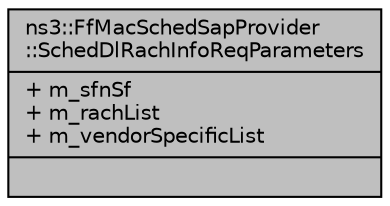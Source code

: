 digraph "ns3::FfMacSchedSapProvider::SchedDlRachInfoReqParameters"
{
  edge [fontname="Helvetica",fontsize="10",labelfontname="Helvetica",labelfontsize="10"];
  node [fontname="Helvetica",fontsize="10",shape=record];
  Node1 [label="{ns3::FfMacSchedSapProvider\l::SchedDlRachInfoReqParameters\n|+ m_sfnSf\l+ m_rachList\l+ m_vendorSpecificList\l|}",height=0.2,width=0.4,color="black", fillcolor="grey75", style="filled", fontcolor="black"];
}
